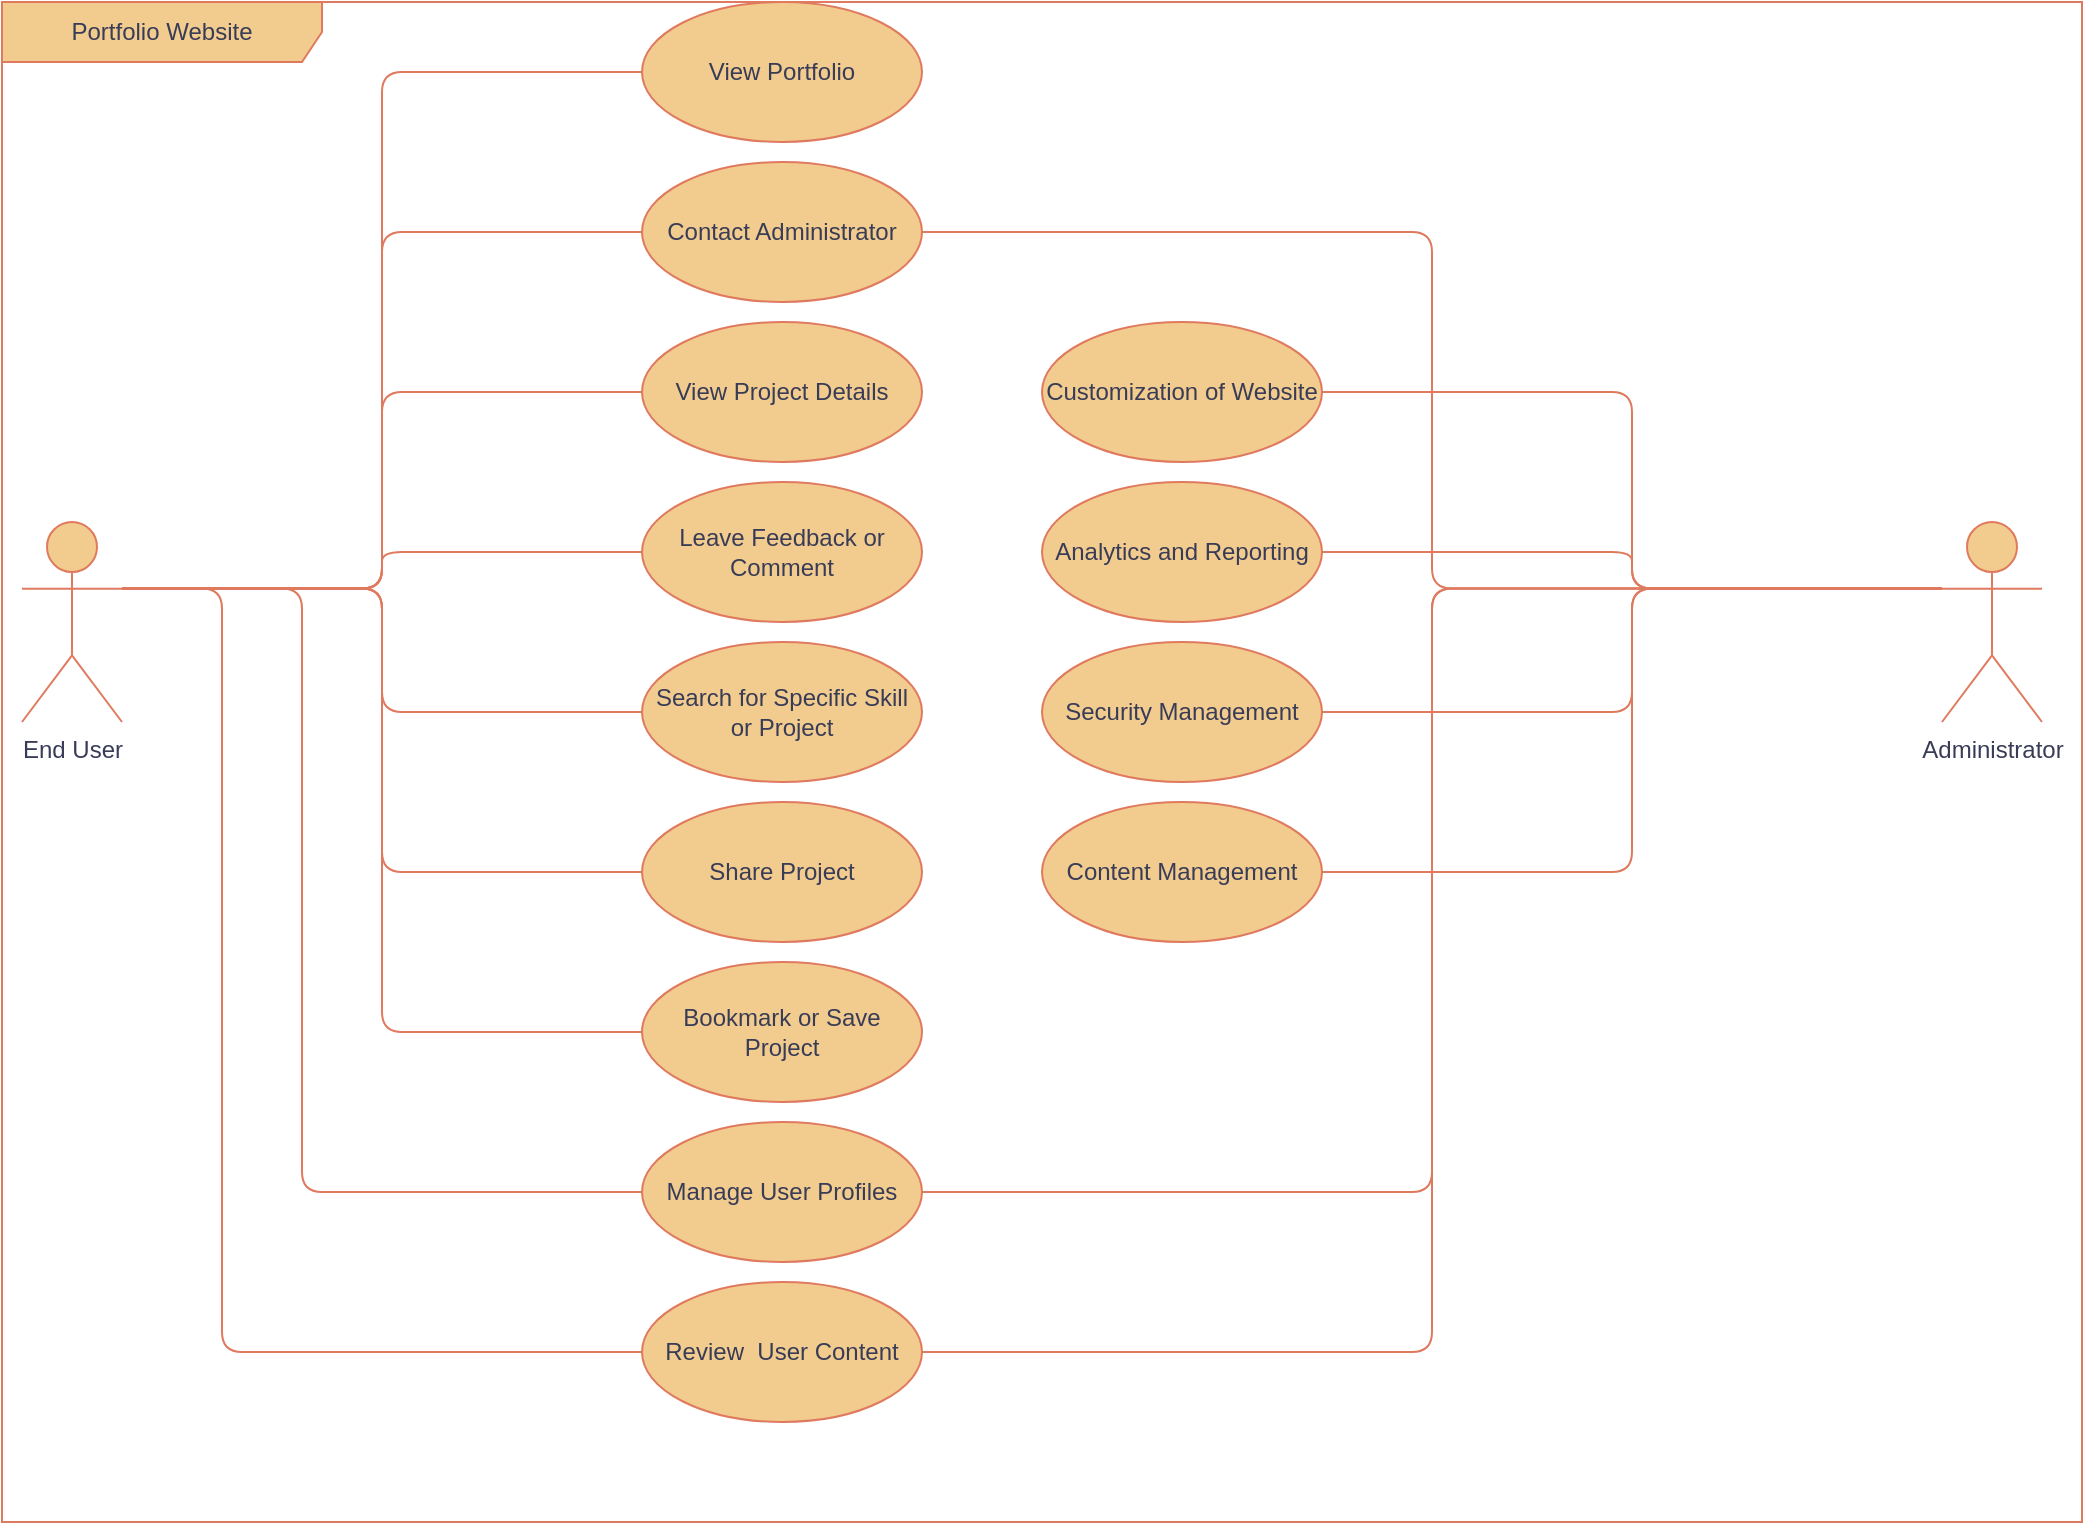 <mxfile version="21.8.0" type="onedrive">
  <diagram name="Sida-1" id="LCY-jOCysvInWSpK1uoX">
    <mxGraphModel grid="1" page="1" gridSize="10" guides="1" tooltips="1" connect="1" arrows="1" fold="1" pageScale="1" pageWidth="3300" pageHeight="4681" background="none" math="0" shadow="0">
      <root>
        <mxCell id="0" />
        <mxCell id="1" parent="0" />
        <mxCell id="o9f7hDA8b4qY3KdYK3ok-4" value="&lt;div&gt;Portfolio Website&lt;/div&gt;" style="shape=umlFrame;whiteSpace=wrap;html=1;pointerEvents=0;recursiveResize=0;container=1;collapsible=0;width=160;rounded=1;labelBackgroundColor=none;fillColor=#F2CC8F;strokeColor=#E07A5F;fontColor=#393C56;" vertex="1" parent="1">
          <mxGeometry x="610" width="1040" height="760" as="geometry" />
        </mxCell>
        <mxCell id="o9f7hDA8b4qY3KdYK3ok-16" value="View Portfolio" style="ellipse;whiteSpace=wrap;html=1;rounded=1;labelBackgroundColor=none;fillColor=#F2CC8F;strokeColor=#E07A5F;fontColor=#393C56;" vertex="1" parent="o9f7hDA8b4qY3KdYK3ok-4">
          <mxGeometry x="320" width="140" height="70" as="geometry" />
        </mxCell>
        <mxCell id="o9f7hDA8b4qY3KdYK3ok-23" style="edgeStyle=orthogonalEdgeStyle;rounded=1;orthogonalLoop=1;jettySize=auto;html=1;exitX=1;exitY=0.333;exitDx=0;exitDy=0;exitPerimeter=0;entryX=0;entryY=0.5;entryDx=0;entryDy=0;strokeColor=#E07A5F;fontColor=default;fillColor=#F2CC8F;endArrow=none;endFill=0;labelBackgroundColor=none;" edge="1" parent="o9f7hDA8b4qY3KdYK3ok-4" source="o9f7hDA8b4qY3KdYK3ok-1" target="o9f7hDA8b4qY3KdYK3ok-19">
          <mxGeometry relative="1" as="geometry" />
        </mxCell>
        <mxCell id="o9f7hDA8b4qY3KdYK3ok-24" style="edgeStyle=orthogonalEdgeStyle;rounded=1;orthogonalLoop=1;jettySize=auto;html=1;exitX=1;exitY=0.333;exitDx=0;exitDy=0;exitPerimeter=0;entryX=0;entryY=0.5;entryDx=0;entryDy=0;strokeColor=#E07A5F;fontColor=default;fillColor=#F2CC8F;endArrow=none;endFill=0;labelBackgroundColor=none;" edge="1" parent="o9f7hDA8b4qY3KdYK3ok-4" source="o9f7hDA8b4qY3KdYK3ok-1" target="o9f7hDA8b4qY3KdYK3ok-20">
          <mxGeometry relative="1" as="geometry" />
        </mxCell>
        <mxCell id="o9f7hDA8b4qY3KdYK3ok-25" style="edgeStyle=orthogonalEdgeStyle;rounded=1;orthogonalLoop=1;jettySize=auto;html=1;exitX=1;exitY=0.333;exitDx=0;exitDy=0;exitPerimeter=0;entryX=0;entryY=0.5;entryDx=0;entryDy=0;strokeColor=#E07A5F;fontColor=default;fillColor=#F2CC8F;endArrow=none;endFill=0;labelBackgroundColor=none;" edge="1" parent="o9f7hDA8b4qY3KdYK3ok-4" source="o9f7hDA8b4qY3KdYK3ok-1" target="o9f7hDA8b4qY3KdYK3ok-21">
          <mxGeometry relative="1" as="geometry" />
        </mxCell>
        <mxCell id="o9f7hDA8b4qY3KdYK3ok-26" style="edgeStyle=orthogonalEdgeStyle;rounded=1;orthogonalLoop=1;jettySize=auto;html=1;exitX=1;exitY=0.333;exitDx=0;exitDy=0;exitPerimeter=0;entryX=0;entryY=0.5;entryDx=0;entryDy=0;strokeColor=#E07A5F;fontColor=default;fillColor=#F2CC8F;endArrow=none;endFill=0;labelBackgroundColor=none;" edge="1" parent="o9f7hDA8b4qY3KdYK3ok-4" source="o9f7hDA8b4qY3KdYK3ok-1" target="o9f7hDA8b4qY3KdYK3ok-22">
          <mxGeometry relative="1" as="geometry" />
        </mxCell>
        <mxCell id="o9f7hDA8b4qY3KdYK3ok-30" style="edgeStyle=orthogonalEdgeStyle;rounded=1;orthogonalLoop=1;jettySize=auto;html=1;exitX=1;exitY=0.333;exitDx=0;exitDy=0;exitPerimeter=0;entryX=0;entryY=0.5;entryDx=0;entryDy=0;strokeColor=#E07A5F;fontColor=default;fillColor=#F2CC8F;endArrow=none;endFill=0;labelBackgroundColor=none;" edge="1" parent="o9f7hDA8b4qY3KdYK3ok-4" source="o9f7hDA8b4qY3KdYK3ok-1" target="o9f7hDA8b4qY3KdYK3ok-28">
          <mxGeometry relative="1" as="geometry" />
        </mxCell>
        <mxCell id="o9f7hDA8b4qY3KdYK3ok-31" style="edgeStyle=orthogonalEdgeStyle;rounded=1;orthogonalLoop=1;jettySize=auto;html=1;exitX=1;exitY=0.333;exitDx=0;exitDy=0;exitPerimeter=0;entryX=0;entryY=0.5;entryDx=0;entryDy=0;strokeColor=#E07A5F;fontColor=default;fillColor=#F2CC8F;endArrow=none;endFill=0;labelBackgroundColor=none;" edge="1" parent="o9f7hDA8b4qY3KdYK3ok-4" source="o9f7hDA8b4qY3KdYK3ok-1" target="o9f7hDA8b4qY3KdYK3ok-29">
          <mxGeometry relative="1" as="geometry" />
        </mxCell>
        <mxCell id="o9f7hDA8b4qY3KdYK3ok-32" style="edgeStyle=orthogonalEdgeStyle;rounded=1;orthogonalLoop=1;jettySize=auto;html=1;exitX=1;exitY=0.333;exitDx=0;exitDy=0;exitPerimeter=0;entryX=0;entryY=0.5;entryDx=0;entryDy=0;strokeColor=#E07A5F;fontColor=default;fillColor=#F2CC8F;endArrow=none;endFill=0;labelBackgroundColor=none;" edge="1" parent="o9f7hDA8b4qY3KdYK3ok-4" source="o9f7hDA8b4qY3KdYK3ok-1" target="o9f7hDA8b4qY3KdYK3ok-16">
          <mxGeometry relative="1" as="geometry" />
        </mxCell>
        <mxCell id="o9f7hDA8b4qY3KdYK3ok-1" value="End User" style="shape=umlActor;verticalLabelPosition=bottom;verticalAlign=top;html=1;outlineConnect=0;rounded=1;labelBackgroundColor=none;fillColor=#F2CC8F;strokeColor=#E07A5F;fontColor=#393C56;" vertex="1" parent="o9f7hDA8b4qY3KdYK3ok-4">
          <mxGeometry x="10" y="260" width="50" height="100" as="geometry" />
        </mxCell>
        <mxCell id="o9f7hDA8b4qY3KdYK3ok-19" value="Contact Administrator " style="ellipse;whiteSpace=wrap;html=1;rounded=1;labelBackgroundColor=none;fillColor=#F2CC8F;strokeColor=#E07A5F;fontColor=#393C56;" vertex="1" parent="o9f7hDA8b4qY3KdYK3ok-4">
          <mxGeometry x="320" y="80" width="140" height="70" as="geometry" />
        </mxCell>
        <mxCell id="o9f7hDA8b4qY3KdYK3ok-20" value="View Project Details" style="ellipse;whiteSpace=wrap;html=1;rounded=1;labelBackgroundColor=none;fillColor=#F2CC8F;strokeColor=#E07A5F;fontColor=#393C56;" vertex="1" parent="o9f7hDA8b4qY3KdYK3ok-4">
          <mxGeometry x="320" y="160" width="140" height="70" as="geometry" />
        </mxCell>
        <mxCell id="o9f7hDA8b4qY3KdYK3ok-21" value="Leave Feedback or Comment" style="ellipse;whiteSpace=wrap;html=1;rounded=1;labelBackgroundColor=none;fillColor=#F2CC8F;strokeColor=#E07A5F;fontColor=#393C56;" vertex="1" parent="o9f7hDA8b4qY3KdYK3ok-4">
          <mxGeometry x="320" y="240" width="140" height="70" as="geometry" />
        </mxCell>
        <mxCell id="o9f7hDA8b4qY3KdYK3ok-22" value="Search for Specific Skill or Project" style="ellipse;whiteSpace=wrap;html=1;rounded=1;labelBackgroundColor=none;fillColor=#F2CC8F;strokeColor=#E07A5F;fontColor=#393C56;" vertex="1" parent="o9f7hDA8b4qY3KdYK3ok-4">
          <mxGeometry x="320" y="320" width="140" height="70" as="geometry" />
        </mxCell>
        <mxCell id="o9f7hDA8b4qY3KdYK3ok-28" value="Share Project" style="ellipse;whiteSpace=wrap;html=1;rounded=1;labelBackgroundColor=none;fillColor=#F2CC8F;strokeColor=#E07A5F;fontColor=#393C56;" vertex="1" parent="o9f7hDA8b4qY3KdYK3ok-4">
          <mxGeometry x="320" y="400" width="140" height="70" as="geometry" />
        </mxCell>
        <mxCell id="o9f7hDA8b4qY3KdYK3ok-29" value="Bookmark or Save Project" style="ellipse;whiteSpace=wrap;html=1;rounded=1;labelBackgroundColor=none;fillColor=#F2CC8F;strokeColor=#E07A5F;fontColor=#393C56;" vertex="1" parent="o9f7hDA8b4qY3KdYK3ok-4">
          <mxGeometry x="320" y="480" width="140" height="70" as="geometry" />
        </mxCell>
        <mxCell id="0m6QH9y6_JeQqxLbj5Hr-9" style="edgeStyle=orthogonalEdgeStyle;shape=connector;rounded=1;orthogonalLoop=1;jettySize=auto;html=1;exitX=0;exitY=0.333;exitDx=0;exitDy=0;exitPerimeter=0;entryX=1;entryY=0.5;entryDx=0;entryDy=0;labelBackgroundColor=default;strokeColor=#E07A5F;align=center;verticalAlign=middle;fontFamily=Helvetica;fontSize=11;fontColor=#393C56;endArrow=none;endFill=0;fillColor=#F2CC8F;" edge="1" parent="o9f7hDA8b4qY3KdYK3ok-4" source="0m6QH9y6_JeQqxLbj5Hr-3" target="0m6QH9y6_JeQqxLbj5Hr-8">
          <mxGeometry relative="1" as="geometry" />
        </mxCell>
        <mxCell id="0m6QH9y6_JeQqxLbj5Hr-12" style="edgeStyle=orthogonalEdgeStyle;shape=connector;rounded=1;orthogonalLoop=1;jettySize=auto;html=1;exitX=0;exitY=0.333;exitDx=0;exitDy=0;exitPerimeter=0;entryX=1;entryY=0.5;entryDx=0;entryDy=0;labelBackgroundColor=default;strokeColor=#E07A5F;align=center;verticalAlign=middle;fontFamily=Helvetica;fontSize=11;fontColor=#393C56;endArrow=none;endFill=0;fillColor=#F2CC8F;" edge="1" parent="o9f7hDA8b4qY3KdYK3ok-4" source="0m6QH9y6_JeQqxLbj5Hr-3" target="0m6QH9y6_JeQqxLbj5Hr-11">
          <mxGeometry relative="1" as="geometry" />
        </mxCell>
        <mxCell id="0m6QH9y6_JeQqxLbj5Hr-14" style="edgeStyle=orthogonalEdgeStyle;shape=connector;rounded=1;orthogonalLoop=1;jettySize=auto;html=1;exitX=0;exitY=0.333;exitDx=0;exitDy=0;exitPerimeter=0;entryX=1;entryY=0.5;entryDx=0;entryDy=0;labelBackgroundColor=default;strokeColor=#E07A5F;align=center;verticalAlign=middle;fontFamily=Helvetica;fontSize=11;fontColor=#393C56;endArrow=none;endFill=0;fillColor=#F2CC8F;" edge="1" parent="o9f7hDA8b4qY3KdYK3ok-4" source="0m6QH9y6_JeQqxLbj5Hr-3" target="0m6QH9y6_JeQqxLbj5Hr-13">
          <mxGeometry relative="1" as="geometry" />
        </mxCell>
        <mxCell id="0m6QH9y6_JeQqxLbj5Hr-16" style="edgeStyle=orthogonalEdgeStyle;shape=connector;rounded=1;orthogonalLoop=1;jettySize=auto;html=1;exitX=0;exitY=0.333;exitDx=0;exitDy=0;exitPerimeter=0;entryX=1;entryY=0.5;entryDx=0;entryDy=0;labelBackgroundColor=none;strokeColor=#E07A5F;align=center;verticalAlign=middle;fontFamily=Helvetica;fontSize=11;fontColor=default;endArrow=none;endFill=0;fillColor=#F2CC8F;" edge="1" parent="o9f7hDA8b4qY3KdYK3ok-4" source="0m6QH9y6_JeQqxLbj5Hr-3" target="0m6QH9y6_JeQqxLbj5Hr-15">
          <mxGeometry relative="1" as="geometry" />
        </mxCell>
        <mxCell id="0m6QH9y6_JeQqxLbj5Hr-18" style="edgeStyle=orthogonalEdgeStyle;shape=connector;rounded=1;orthogonalLoop=1;jettySize=auto;html=1;exitX=0;exitY=0.333;exitDx=0;exitDy=0;exitPerimeter=0;entryX=1;entryY=0.5;entryDx=0;entryDy=0;labelBackgroundColor=none;strokeColor=#E07A5F;align=center;verticalAlign=middle;fontFamily=Helvetica;fontSize=11;fontColor=default;endArrow=none;endFill=0;fillColor=#F2CC8F;" edge="1" parent="o9f7hDA8b4qY3KdYK3ok-4" source="0m6QH9y6_JeQqxLbj5Hr-3" target="0m6QH9y6_JeQqxLbj5Hr-17">
          <mxGeometry relative="1" as="geometry" />
        </mxCell>
        <mxCell id="0m6QH9y6_JeQqxLbj5Hr-20" style="edgeStyle=orthogonalEdgeStyle;shape=connector;rounded=1;orthogonalLoop=1;jettySize=auto;html=1;exitX=0;exitY=0.333;exitDx=0;exitDy=0;exitPerimeter=0;entryX=1;entryY=0.5;entryDx=0;entryDy=0;labelBackgroundColor=none;strokeColor=#E07A5F;align=center;verticalAlign=middle;fontFamily=Helvetica;fontSize=11;fontColor=default;endArrow=none;endFill=0;fillColor=#F2CC8F;" edge="1" parent="o9f7hDA8b4qY3KdYK3ok-4" source="0m6QH9y6_JeQqxLbj5Hr-3" target="0m6QH9y6_JeQqxLbj5Hr-19">
          <mxGeometry relative="1" as="geometry" />
        </mxCell>
        <mxCell id="0m6QH9y6_JeQqxLbj5Hr-3" value="Administrator" style="shape=umlActor;verticalLabelPosition=bottom;verticalAlign=top;html=1;outlineConnect=0;rounded=1;labelBackgroundColor=none;fillColor=#F2CC8F;strokeColor=#E07A5F;fontColor=#393C56;" vertex="1" parent="o9f7hDA8b4qY3KdYK3ok-4">
          <mxGeometry x="970" y="260" width="50" height="100" as="geometry" />
        </mxCell>
        <mxCell id="0m6QH9y6_JeQqxLbj5Hr-6" style="edgeStyle=orthogonalEdgeStyle;rounded=1;orthogonalLoop=1;jettySize=auto;html=1;exitX=1;exitY=0.5;exitDx=0;exitDy=0;entryX=0;entryY=0.333;entryDx=0;entryDy=0;entryPerimeter=0;strokeColor=#E07A5F;fontColor=#393C56;fillColor=#F2CC8F;endArrow=none;endFill=0;" edge="1" parent="o9f7hDA8b4qY3KdYK3ok-4" source="o9f7hDA8b4qY3KdYK3ok-19" target="0m6QH9y6_JeQqxLbj5Hr-3">
          <mxGeometry relative="1" as="geometry" />
        </mxCell>
        <mxCell id="0m6QH9y6_JeQqxLbj5Hr-8" value="Manage User Profiles" style="ellipse;whiteSpace=wrap;html=1;rounded=1;labelBackgroundColor=none;fillColor=#F2CC8F;strokeColor=#E07A5F;fontColor=#393C56;" vertex="1" parent="o9f7hDA8b4qY3KdYK3ok-4">
          <mxGeometry x="320" y="560" width="140" height="70" as="geometry" />
        </mxCell>
        <mxCell id="0m6QH9y6_JeQqxLbj5Hr-10" style="edgeStyle=orthogonalEdgeStyle;shape=connector;rounded=1;orthogonalLoop=1;jettySize=auto;html=1;exitX=0;exitY=0.5;exitDx=0;exitDy=0;entryX=1;entryY=0.333;entryDx=0;entryDy=0;entryPerimeter=0;labelBackgroundColor=default;strokeColor=#E07A5F;align=center;verticalAlign=middle;fontFamily=Helvetica;fontSize=11;fontColor=#393C56;endArrow=none;endFill=0;fillColor=#F2CC8F;" edge="1" parent="o9f7hDA8b4qY3KdYK3ok-4" source="0m6QH9y6_JeQqxLbj5Hr-8" target="o9f7hDA8b4qY3KdYK3ok-1">
          <mxGeometry relative="1" as="geometry">
            <Array as="points">
              <mxPoint x="150" y="595" />
              <mxPoint x="150" y="293" />
            </Array>
          </mxGeometry>
        </mxCell>
        <mxCell id="0m6QH9y6_JeQqxLbj5Hr-11" value="Customization of Website" style="ellipse;whiteSpace=wrap;html=1;rounded=1;labelBackgroundColor=none;fillColor=#F2CC8F;strokeColor=#E07A5F;fontColor=#393C56;" vertex="1" parent="o9f7hDA8b4qY3KdYK3ok-4">
          <mxGeometry x="520" y="160" width="140" height="70" as="geometry" />
        </mxCell>
        <mxCell id="0m6QH9y6_JeQqxLbj5Hr-13" value="Analytics and Reporting" style="ellipse;whiteSpace=wrap;html=1;rounded=1;labelBackgroundColor=none;fillColor=#F2CC8F;strokeColor=#E07A5F;fontColor=#393C56;" vertex="1" parent="o9f7hDA8b4qY3KdYK3ok-4">
          <mxGeometry x="520" y="240" width="140" height="70" as="geometry" />
        </mxCell>
        <mxCell id="0m6QH9y6_JeQqxLbj5Hr-15" value="Security Management" style="ellipse;whiteSpace=wrap;html=1;rounded=1;labelBackgroundColor=none;fillColor=#F2CC8F;strokeColor=#E07A5F;fontColor=#393C56;" vertex="1" parent="o9f7hDA8b4qY3KdYK3ok-4">
          <mxGeometry x="520" y="320" width="140" height="70" as="geometry" />
        </mxCell>
        <mxCell id="0m6QH9y6_JeQqxLbj5Hr-17" value="Content Management" style="ellipse;whiteSpace=wrap;html=1;rounded=1;labelBackgroundColor=none;fillColor=#F2CC8F;strokeColor=#E07A5F;fontColor=#393C56;" vertex="1" parent="o9f7hDA8b4qY3KdYK3ok-4">
          <mxGeometry x="520" y="400" width="140" height="70" as="geometry" />
        </mxCell>
        <mxCell id="0m6QH9y6_JeQqxLbj5Hr-19" value="Review&amp;nbsp; User Content" style="ellipse;whiteSpace=wrap;html=1;rounded=1;labelBackgroundColor=none;fillColor=#F2CC8F;strokeColor=#E07A5F;fontColor=#393C56;" vertex="1" parent="o9f7hDA8b4qY3KdYK3ok-4">
          <mxGeometry x="320" y="640" width="140" height="70" as="geometry" />
        </mxCell>
        <mxCell id="0m6QH9y6_JeQqxLbj5Hr-21" style="edgeStyle=orthogonalEdgeStyle;shape=connector;rounded=1;orthogonalLoop=1;jettySize=auto;html=1;exitX=0;exitY=0.5;exitDx=0;exitDy=0;entryX=1;entryY=0.333;entryDx=0;entryDy=0;entryPerimeter=0;labelBackgroundColor=none;strokeColor=#E07A5F;align=center;verticalAlign=middle;fontFamily=Helvetica;fontSize=11;fontColor=default;endArrow=none;endFill=0;fillColor=#F2CC8F;" edge="1" parent="o9f7hDA8b4qY3KdYK3ok-4" source="0m6QH9y6_JeQqxLbj5Hr-19" target="o9f7hDA8b4qY3KdYK3ok-1">
          <mxGeometry relative="1" as="geometry">
            <Array as="points">
              <mxPoint x="110" y="675" />
              <mxPoint x="110" y="293" />
            </Array>
          </mxGeometry>
        </mxCell>
      </root>
    </mxGraphModel>
  </diagram>
</mxfile>
